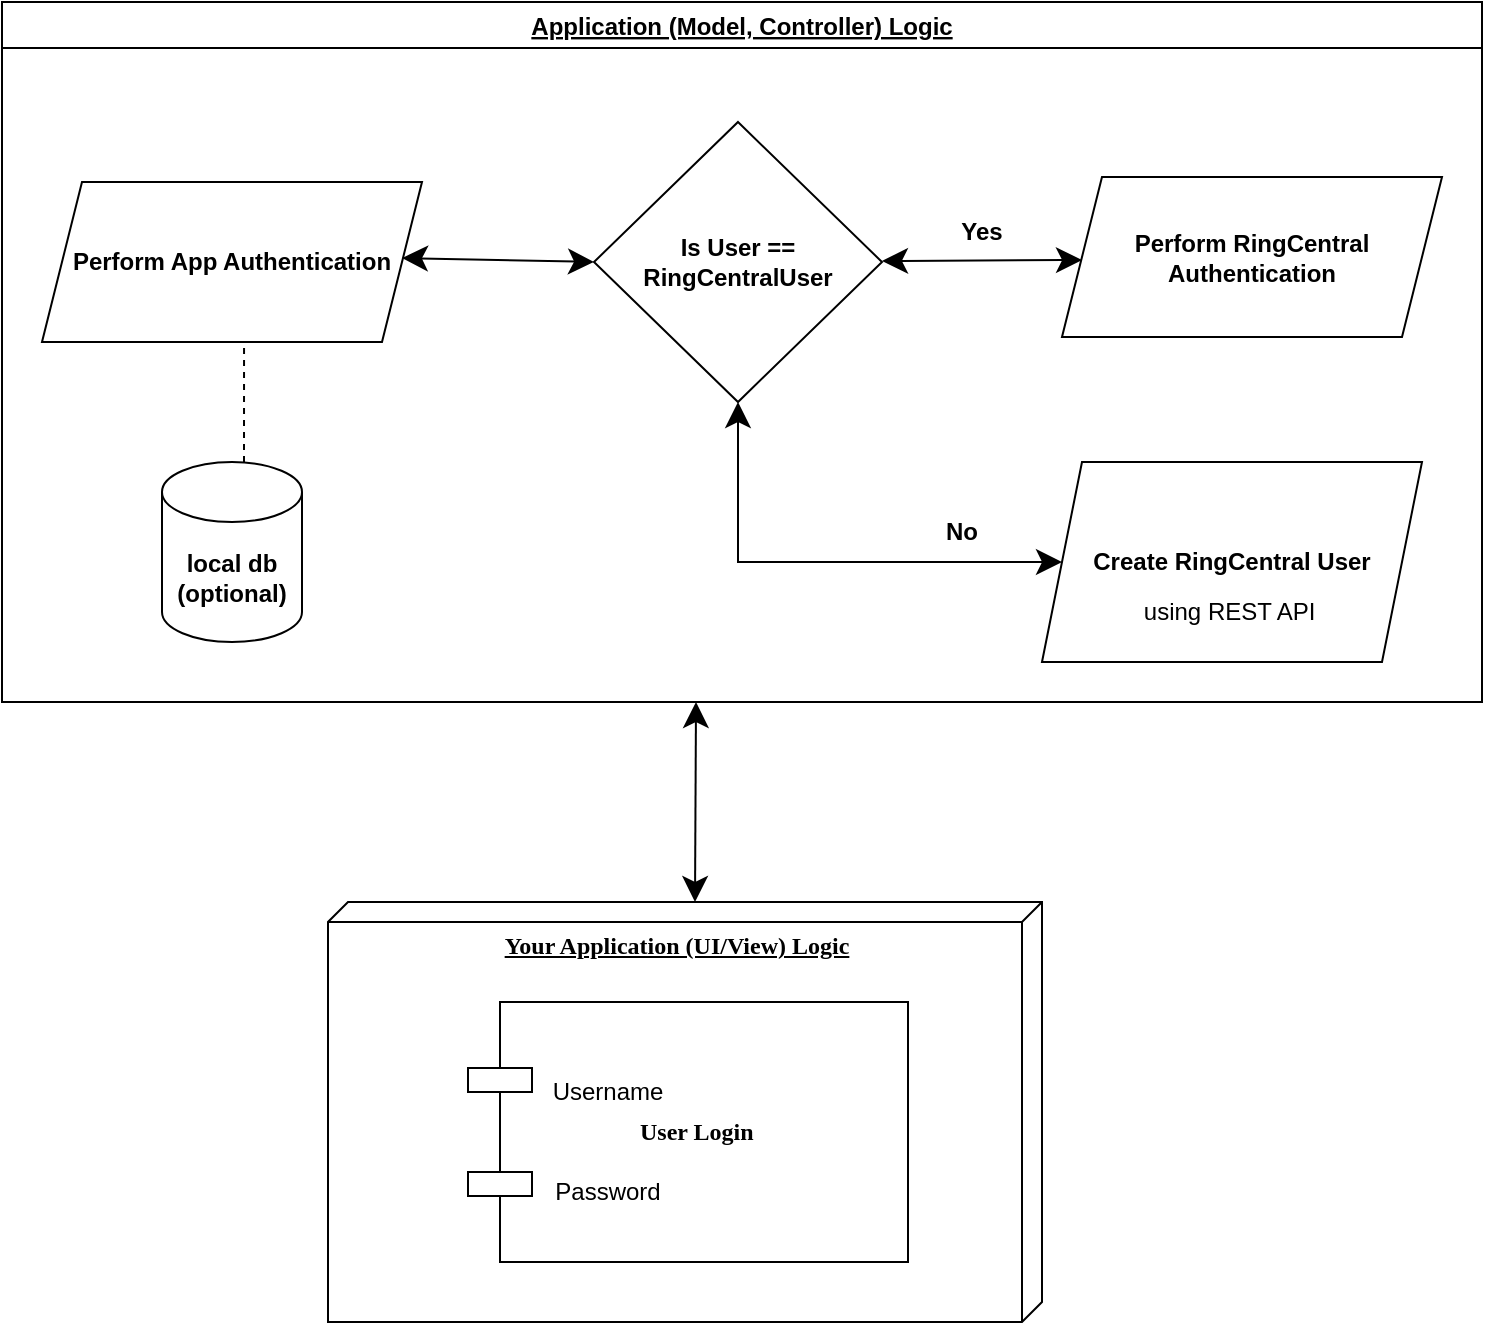 <mxfile version="16.5.6" type="github"><diagram name="Page-1" id="5f0bae14-7c28-e335-631c-24af17079c00"><mxGraphModel dx="1298" dy="840" grid="1" gridSize="10" guides="1" tooltips="1" connect="1" arrows="1" fold="1" page="1" pageScale="1" pageWidth="1100" pageHeight="850" background="none" math="0" shadow="0"><root><mxCell id="0"/><mxCell id="1" parent="0"/><mxCell id="39150e848f15840c-3" value="&lt;b&gt;Your Application (UI/View) Logic&lt;/b&gt;" style="verticalAlign=top;align=center;spacingTop=8;spacingLeft=2;spacingRight=12;shape=cube;size=10;direction=south;fontStyle=4;html=1;rounded=0;shadow=0;comic=0;labelBackgroundColor=none;strokeWidth=1;fontFamily=Verdana;fontSize=12" parent="1" vertex="1"><mxGeometry x="473" y="540" width="357" height="210" as="geometry"/></mxCell><mxCell id="39150e848f15840c-10" value="&lt;b&gt;&lt;span style=&quot;white-space: pre&quot;&gt;&#9;&lt;span style=&quot;white-space: pre&quot;&gt;&#9;&lt;/span&gt;&lt;/span&gt;User Login&lt;/b&gt;" style="shape=component;align=left;spacingLeft=36;rounded=0;shadow=0;comic=0;labelBackgroundColor=none;strokeWidth=1;fontFamily=Verdana;fontSize=12;html=1;" parent="1" vertex="1"><mxGeometry x="543" y="590" width="220" height="130" as="geometry"/></mxCell><mxCell id="fVNiswjHRJpi3R0RMZtL-1" value="Username" style="text;html=1;strokeColor=none;fillColor=none;align=center;verticalAlign=middle;whiteSpace=wrap;rounded=0;" vertex="1" parent="1"><mxGeometry x="583" y="620" width="60" height="30" as="geometry"/></mxCell><mxCell id="fVNiswjHRJpi3R0RMZtL-2" value="Password" style="text;html=1;strokeColor=none;fillColor=none;align=center;verticalAlign=middle;whiteSpace=wrap;rounded=0;" vertex="1" parent="1"><mxGeometry x="583" y="670" width="60" height="30" as="geometry"/></mxCell><mxCell id="fVNiswjHRJpi3R0RMZtL-24" value="" style="endArrow=classic;startArrow=classic;html=1;rounded=0;startSize=10;endSize=10;sourcePerimeterSpacing=10;targetPerimeterSpacing=10;entryX=0;entryY=0.5;entryDx=0;entryDy=0;" edge="1" parent="1" target="fVNiswjHRJpi3R0RMZtL-20"><mxGeometry width="50" height="50" relative="1" as="geometry"><mxPoint x="510" y="218" as="sourcePoint"/><mxPoint x="610" y="400" as="targetPoint"/></mxGeometry></mxCell><mxCell id="fVNiswjHRJpi3R0RMZtL-25" value="" style="endArrow=classic;startArrow=classic;html=1;rounded=0;startSize=10;endSize=10;sourcePerimeterSpacing=10;targetPerimeterSpacing=10;" edge="1" parent="1"><mxGeometry width="50" height="50" relative="1" as="geometry"><mxPoint x="750" y="219.5" as="sourcePoint"/><mxPoint x="850" y="219" as="targetPoint"/></mxGeometry></mxCell><mxCell id="fVNiswjHRJpi3R0RMZtL-26" value="&lt;b&gt;Yes&lt;/b&gt;" style="text;html=1;strokeColor=none;fillColor=none;align=center;verticalAlign=middle;whiteSpace=wrap;rounded=0;" vertex="1" parent="1"><mxGeometry x="770" y="190" width="60" height="30" as="geometry"/></mxCell><mxCell id="fVNiswjHRJpi3R0RMZtL-27" value="" style="endArrow=classic;startArrow=classic;html=1;rounded=0;startSize=10;endSize=10;sourcePerimeterSpacing=10;targetPerimeterSpacing=10;exitX=0;exitY=0;exitDx=0;exitDy=173.5;exitPerimeter=0;" edge="1" parent="1" source="39150e848f15840c-3"><mxGeometry width="50" height="50" relative="1" as="geometry"><mxPoint x="280" y="420.5" as="sourcePoint"/><mxPoint x="657" y="440" as="targetPoint"/></mxGeometry></mxCell><mxCell id="fVNiswjHRJpi3R0RMZtL-32" value="&lt;b&gt;Perform App Authentication&lt;/b&gt;" style="shape=parallelogram;perimeter=parallelogramPerimeter;whiteSpace=wrap;html=1;fixedSize=1;" vertex="1" parent="1"><mxGeometry x="330" y="180" width="190" height="80" as="geometry"/></mxCell><mxCell id="fVNiswjHRJpi3R0RMZtL-33" value="&lt;b&gt;Perform RingCentral Authentication&lt;/b&gt;" style="shape=parallelogram;perimeter=parallelogramPerimeter;whiteSpace=wrap;html=1;fixedSize=1;" vertex="1" parent="1"><mxGeometry x="840" y="177.5" width="190" height="80" as="geometry"/></mxCell><mxCell id="fVNiswjHRJpi3R0RMZtL-34" value="Application (Model, Controller) Logic" style="swimlane;fontStyle=5" vertex="1" parent="1"><mxGeometry x="310" y="90" width="740" height="350" as="geometry"/></mxCell><mxCell id="fVNiswjHRJpi3R0RMZtL-35" value="&lt;b&gt;Create RingCentral User&lt;/b&gt;" style="shape=parallelogram;perimeter=parallelogramPerimeter;whiteSpace=wrap;html=1;fixedSize=1;" vertex="1" parent="fVNiswjHRJpi3R0RMZtL-34"><mxGeometry x="520" y="230" width="190" height="100" as="geometry"/></mxCell><mxCell id="fVNiswjHRJpi3R0RMZtL-20" value="" style="rhombus;whiteSpace=wrap;html=1;" vertex="1" parent="fVNiswjHRJpi3R0RMZtL-34"><mxGeometry x="296" y="60" width="144" height="140" as="geometry"/></mxCell><mxCell id="fVNiswjHRJpi3R0RMZtL-37" value="&lt;b&gt;No&lt;/b&gt;" style="text;html=1;strokeColor=none;fillColor=none;align=center;verticalAlign=middle;whiteSpace=wrap;rounded=0;" vertex="1" parent="fVNiswjHRJpi3R0RMZtL-34"><mxGeometry x="450" y="250" width="60" height="30" as="geometry"/></mxCell><mxCell id="fVNiswjHRJpi3R0RMZtL-39" value="&lt;b&gt;Is User == RingCentralUser&lt;/b&gt;" style="text;html=1;strokeColor=none;fillColor=none;align=center;verticalAlign=middle;whiteSpace=wrap;rounded=0;" vertex="1" parent="fVNiswjHRJpi3R0RMZtL-34"><mxGeometry x="338" y="115" width="60" height="30" as="geometry"/></mxCell><mxCell id="fVNiswjHRJpi3R0RMZtL-40" value="using REST API&amp;nbsp;" style="text;html=1;strokeColor=none;fillColor=none;align=center;verticalAlign=middle;whiteSpace=wrap;rounded=0;" vertex="1" parent="fVNiswjHRJpi3R0RMZtL-34"><mxGeometry x="562.5" y="290" width="105" height="30" as="geometry"/></mxCell><mxCell id="fVNiswjHRJpi3R0RMZtL-36" value="" style="endArrow=classic;startArrow=classic;html=1;rounded=0;startSize=10;endSize=10;sourcePerimeterSpacing=10;targetPerimeterSpacing=10;entryX=0;entryY=0.5;entryDx=0;entryDy=0;exitX=0.5;exitY=1;exitDx=0;exitDy=0;" edge="1" parent="fVNiswjHRJpi3R0RMZtL-34" source="fVNiswjHRJpi3R0RMZtL-20" target="fVNiswjHRJpi3R0RMZtL-35"><mxGeometry width="50" height="50" relative="1" as="geometry"><mxPoint x="368" y="210" as="sourcePoint"/><mxPoint x="521.99" y="270.98" as="targetPoint"/><Array as="points"><mxPoint x="368" y="280"/></Array></mxGeometry></mxCell><mxCell id="fVNiswjHRJpi3R0RMZtL-43" value="&lt;b&gt;local db (optional)&lt;/b&gt;" style="shape=cylinder3;whiteSpace=wrap;html=1;boundedLbl=1;backgroundOutline=1;size=15;" vertex="1" parent="fVNiswjHRJpi3R0RMZtL-34"><mxGeometry x="80" y="230" width="70" height="90" as="geometry"/></mxCell><mxCell id="fVNiswjHRJpi3R0RMZtL-44" value="" style="endArrow=none;dashed=1;html=1;rounded=0;startSize=10;endSize=10;sourcePerimeterSpacing=10;targetPerimeterSpacing=10;entryX=0.537;entryY=1;entryDx=0;entryDy=0;entryPerimeter=0;" edge="1" parent="1"><mxGeometry width="50" height="50" relative="1" as="geometry"><mxPoint x="431" y="320" as="sourcePoint"/><mxPoint x="431.03" y="260" as="targetPoint"/></mxGeometry></mxCell></root></mxGraphModel></diagram></mxfile>
